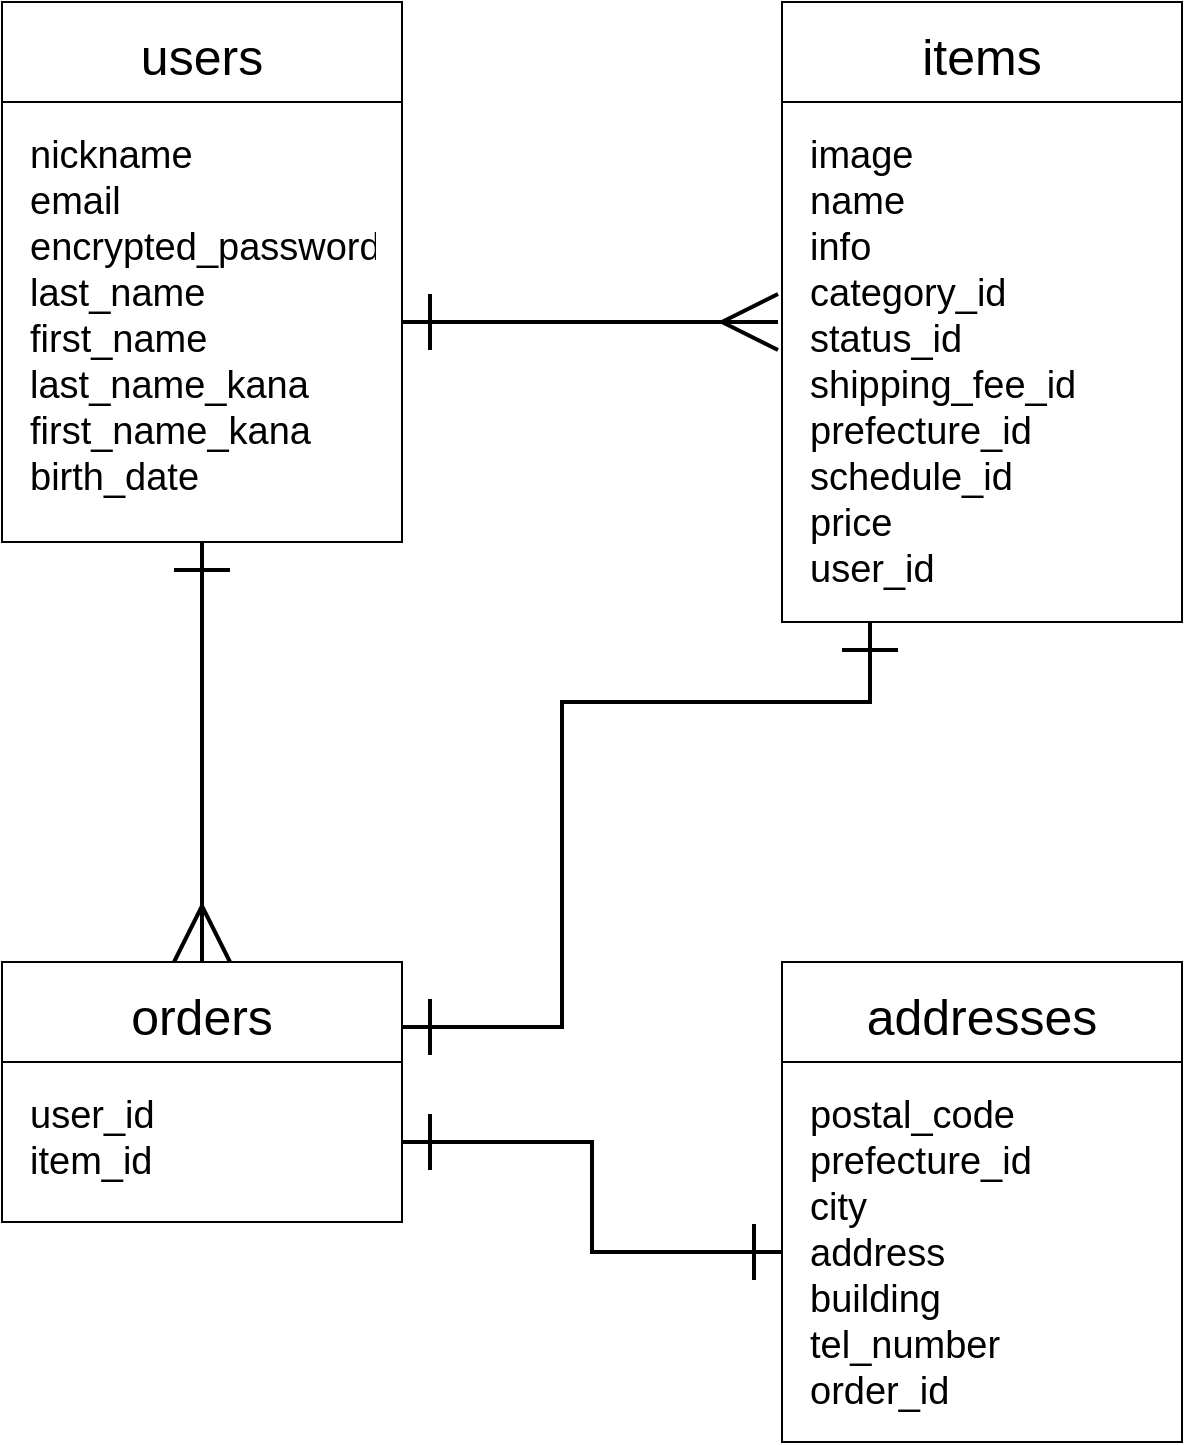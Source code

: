 <mxfile>
    <diagram id="orCSOSc0qFE5-qoriovS" name="ページ1">
        <mxGraphModel dx="901" dy="680" grid="1" gridSize="10" guides="1" tooltips="1" connect="1" arrows="1" fold="1" page="1" pageScale="1" pageWidth="827" pageHeight="1169" math="0" shadow="0">
            <root>
                <mxCell id="0"/>
                <mxCell id="1" parent="0"/>
                <mxCell id="34" style="edgeStyle=orthogonalEdgeStyle;rounded=0;orthogonalLoop=1;jettySize=auto;html=1;fontSize=19;startArrow=ERone;startFill=0;endArrow=ERmany;endFill=0;startSize=25;endSize=25;targetPerimeterSpacing=0;strokeWidth=2;" parent="1" source="17" edge="1">
                    <mxGeometry relative="1" as="geometry">
                        <mxPoint x="240" y="510" as="targetPoint"/>
                        <Array as="points">
                            <mxPoint x="240" y="490"/>
                            <mxPoint x="240" y="490"/>
                        </Array>
                    </mxGeometry>
                </mxCell>
                <mxCell id="17" value="users" style="swimlane;fontStyle=0;childLayout=stackLayout;horizontal=1;startSize=50;horizontalStack=0;resizeParent=1;resizeParentMax=0;resizeLast=0;collapsible=1;marginBottom=0;align=center;fontSize=25;" parent="1" vertex="1">
                    <mxGeometry x="140" y="30" width="200" height="270" as="geometry"/>
                </mxCell>
                <mxCell id="18" value="nickname&#10;email&#10;encrypted_password&#10;last_name&#10;first_name&#10;last_name_kana&#10;first_name_kana&#10;birth_date" style="text;strokeColor=none;fillColor=none;spacingLeft=4;spacingRight=4;overflow=hidden;rotatable=0;points=[[0,0.5],[1,0.5]];portConstraint=eastwest;fontSize=19;verticalAlign=top;fontStyle=0;spacing=10;spacingTop=0;spacingBottom=0;horizontal=1;strokeWidth=1;" parent="17" vertex="1">
                    <mxGeometry y="50" width="200" height="220" as="geometry"/>
                </mxCell>
                <mxCell id="22" value="items" style="swimlane;fontStyle=0;childLayout=stackLayout;horizontal=1;startSize=50;horizontalStack=0;resizeParent=1;resizeParentMax=0;resizeLast=0;collapsible=1;marginBottom=0;align=center;fontSize=25;" parent="1" vertex="1">
                    <mxGeometry x="530" y="30" width="200" height="310" as="geometry"/>
                </mxCell>
                <mxCell id="23" value="image&#10;name&#10;info&#10;category_id&#10;status_id&#10;shipping_fee_id&#10;prefecture_id&#10;schedule_id&#10;price&#10;user_id" style="text;strokeColor=none;fillColor=none;spacingLeft=4;spacingRight=4;overflow=hidden;rotatable=0;points=[[0,0.5],[1,0.5]];portConstraint=eastwest;fontSize=19;verticalAlign=top;fontStyle=0;spacing=10;spacingTop=0;spacingBottom=0;horizontal=1;strokeWidth=1;" parent="22" vertex="1">
                    <mxGeometry y="50" width="200" height="260" as="geometry"/>
                </mxCell>
                <mxCell id="24" style="edgeStyle=orthogonalEdgeStyle;rounded=0;orthogonalLoop=1;jettySize=auto;html=1;exitX=1;exitY=0.5;exitDx=0;exitDy=0;fontSize=19;startArrow=ERone;startFill=0;endArrow=ERmany;endFill=0;strokeWidth=2;targetPerimeterSpacing=0;endSize=25;startSize=25;" parent="1" source="18" edge="1">
                    <mxGeometry relative="1" as="geometry">
                        <mxPoint x="528" y="190" as="targetPoint"/>
                        <Array as="points">
                            <mxPoint x="528" y="190"/>
                        </Array>
                    </mxGeometry>
                </mxCell>
                <mxCell id="35" style="edgeStyle=orthogonalEdgeStyle;rounded=0;orthogonalLoop=1;jettySize=auto;html=1;exitX=1;exitY=0.25;exitDx=0;exitDy=0;entryX=0.22;entryY=1;entryDx=0;entryDy=0;entryPerimeter=0;fontSize=19;startArrow=ERone;startFill=0;endArrow=ERone;endFill=0;startSize=25;endSize=25;targetPerimeterSpacing=0;strokeWidth=2;" parent="1" source="26" target="23" edge="1">
                    <mxGeometry relative="1" as="geometry">
                        <Array as="points">
                            <mxPoint x="420" y="543"/>
                            <mxPoint x="420" y="380"/>
                            <mxPoint x="574" y="380"/>
                        </Array>
                    </mxGeometry>
                </mxCell>
                <mxCell id="26" value="orders" style="swimlane;fontStyle=0;childLayout=stackLayout;horizontal=1;startSize=50;horizontalStack=0;resizeParent=1;resizeParentMax=0;resizeLast=0;collapsible=1;marginBottom=0;align=center;fontSize=25;" parent="1" vertex="1">
                    <mxGeometry x="140" y="510" width="200" height="130" as="geometry"/>
                </mxCell>
                <mxCell id="27" value="user_id&#10;item_id" style="text;strokeColor=none;fillColor=none;spacingLeft=4;spacingRight=4;overflow=hidden;rotatable=0;points=[[0,0.5],[1,0.5]];portConstraint=eastwest;fontSize=19;verticalAlign=top;fontStyle=0;spacing=10;spacingTop=0;spacingBottom=0;horizontal=1;strokeWidth=1;" parent="26" vertex="1">
                    <mxGeometry y="50" width="200" height="80" as="geometry"/>
                </mxCell>
                <mxCell id="31" value="addresses" style="swimlane;fontStyle=0;childLayout=stackLayout;horizontal=1;startSize=50;horizontalStack=0;resizeParent=1;resizeParentMax=0;resizeLast=0;collapsible=1;marginBottom=0;align=center;fontSize=25;" parent="1" vertex="1">
                    <mxGeometry x="530" y="510" width="200" height="240" as="geometry"/>
                </mxCell>
                <mxCell id="32" value="postal_code&#10;prefecture_id&#10;city&#10;address&#10;building&#10;tel_number&#10;order_id" style="text;strokeColor=none;fillColor=none;spacingLeft=4;spacingRight=4;overflow=hidden;rotatable=0;points=[[0,0.5],[1,0.5]];portConstraint=eastwest;fontSize=19;verticalAlign=top;fontStyle=0;spacing=10;spacingTop=0;spacingBottom=0;horizontal=1;strokeWidth=1;" parent="31" vertex="1">
                    <mxGeometry y="50" width="200" height="190" as="geometry"/>
                </mxCell>
                <mxCell id="36" style="edgeStyle=orthogonalEdgeStyle;rounded=0;orthogonalLoop=1;jettySize=auto;html=1;exitX=1;exitY=0.5;exitDx=0;exitDy=0;entryX=0;entryY=0.5;entryDx=0;entryDy=0;fontSize=19;startArrow=ERone;startFill=0;endArrow=ERone;endFill=0;startSize=25;endSize=25;targetPerimeterSpacing=0;strokeWidth=2;" parent="1" source="27" target="32" edge="1">
                    <mxGeometry relative="1" as="geometry"/>
                </mxCell>
            </root>
        </mxGraphModel>
    </diagram>
</mxfile>